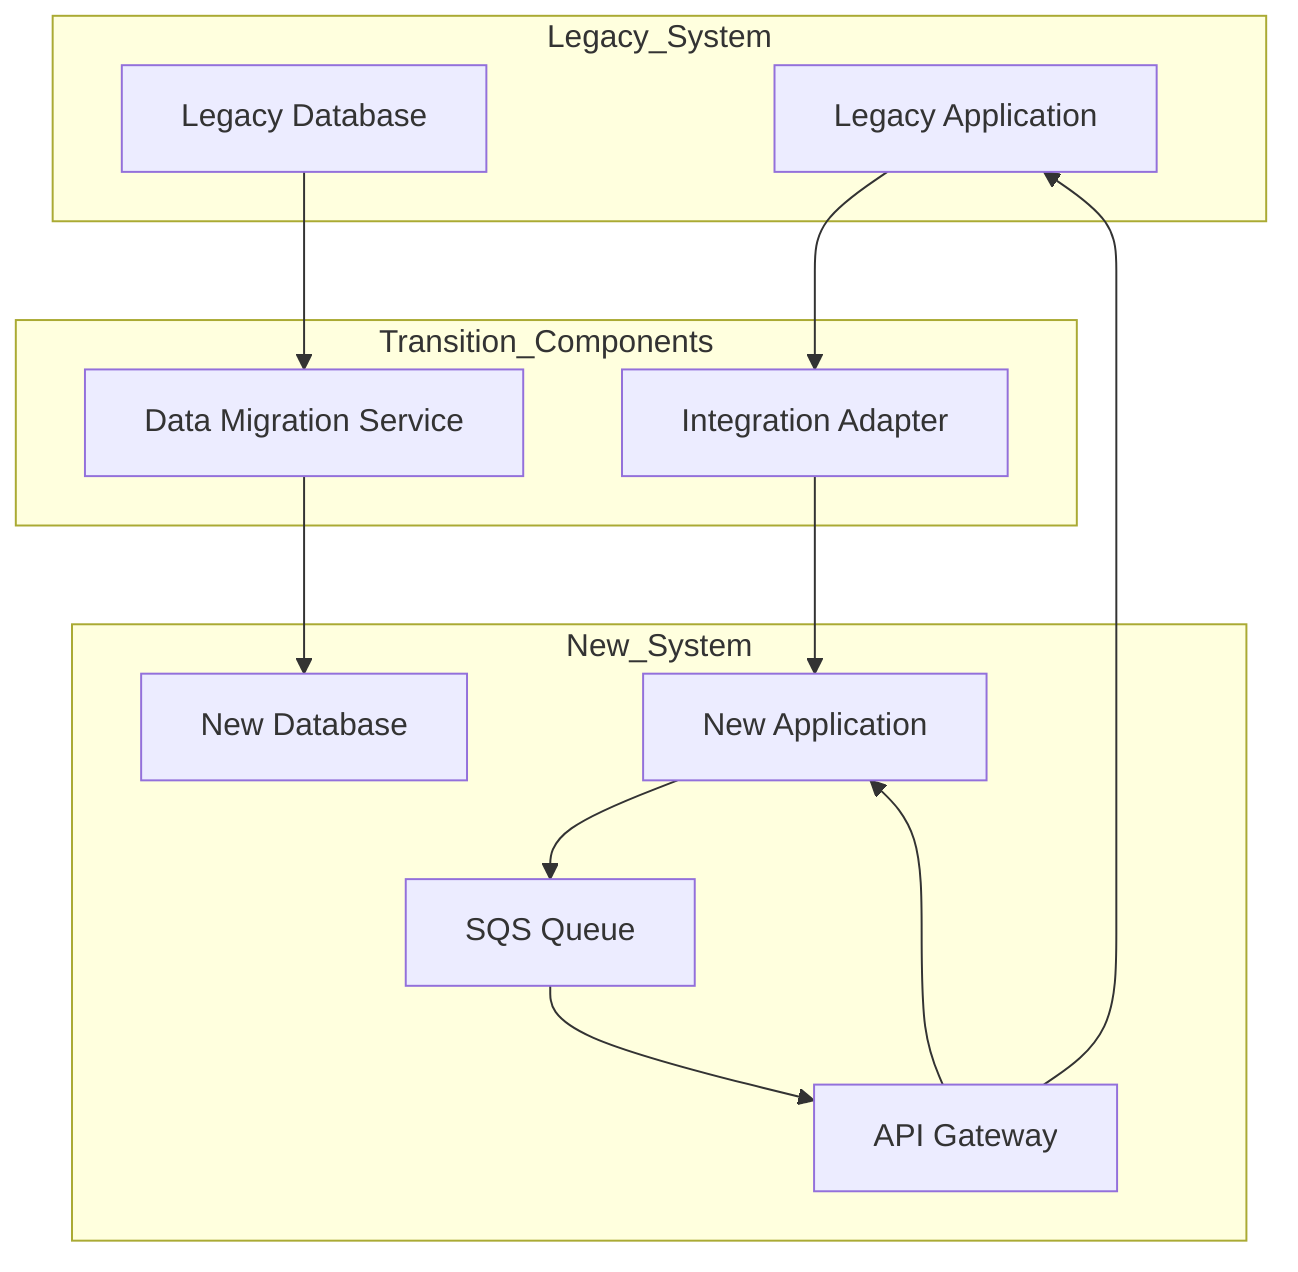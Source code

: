 graph TD
    subgraph Legacy_System
        L1[Legacy Database]
        L2[Legacy Application]
    end

    subgraph New_System
        N1[New Database]
        N2[New Application]
        N3[API Gateway]
        N4[SQS Queue]
    end

    subgraph Transition_Components
        T1[Data Migration Service]
        T2[Integration Adapter]
    end

    L1 --> T1
    L2 --> T2
    T1 --> N1
    T2 --> N2
    N2 --> N4
    N4 --> N3
    N3 --> N2
    N3 --> L2